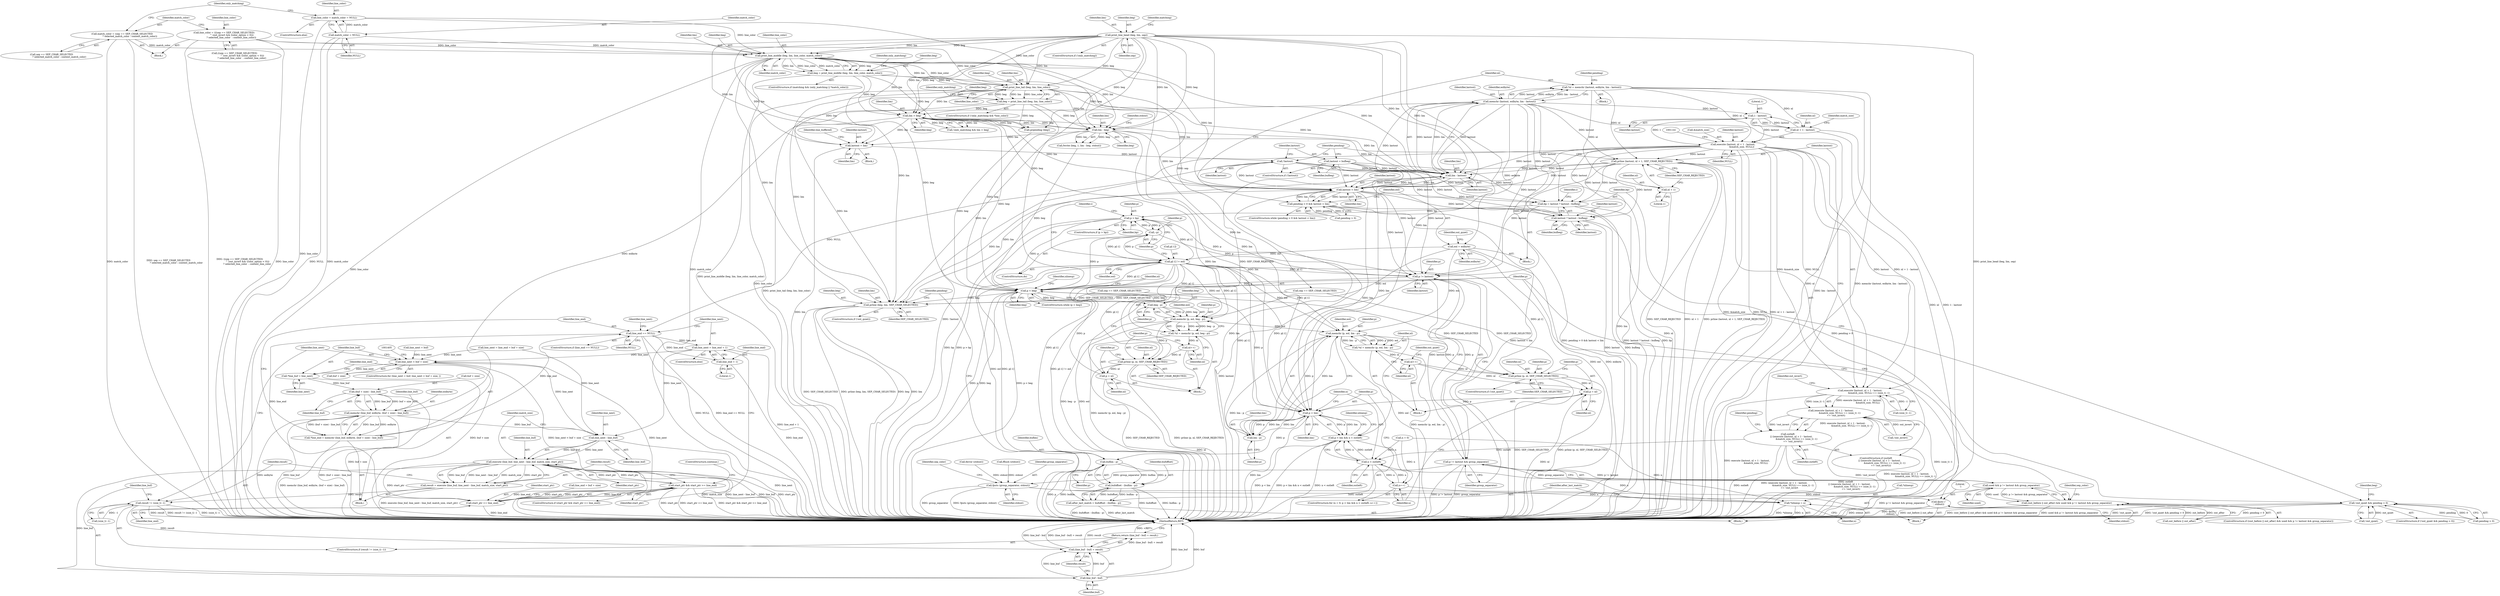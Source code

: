 digraph "0_savannah_8fcf61523644df42e1905c81bed26838e0b04f91@integer" {
"1001114" [label="(Call,*nl = memchr (lastout, eolbyte, lim - lastout))"];
"1001116" [label="(Call,memchr (lastout, eolbyte, lim - lastout))"];
"1001119" [label="(Call,lim - lastout)"];
"1001109" [label="(Call,lastout < lim)"];
"1001099" [label="(Call,!lastout)"];
"1001090" [label="(Call,lastout = lim)"];
"1001047" [label="(Call,print_line_middle (beg, lim, line_color, match_color))"];
"1000981" [label="(Call,print_line_head (beg, lim, sep))"];
"1001020" [label="(Call,line_color = match_color = NULL)"];
"1001022" [label="(Call,match_color = NULL)"];
"1000997" [label="(Call,line_color = (((sep == SEP_CHAR_SELECTED)\n                     ^ (out_invert && (color_option < 0)))\n                    ? selected_line_color  : context_line_color))"];
"1001011" [label="(Call,match_color = (sep == SEP_CHAR_SELECTED\n                     ? selected_match_color : context_match_color))"];
"1001068" [label="(Call,lim > beg)"];
"1001060" [label="(Call,print_line_tail (beg, lim, line_color))"];
"1001045" [label="(Call,beg = print_line_middle (beg, lim, line_color, match_color))"];
"1001058" [label="(Call,beg = print_line_tail (beg, lim, line_color))"];
"1001074" [label="(Call,lim - beg)"];
"1001146" [label="(Call,prline (lastout, nl + 1, SEP_CHAR_REJECTED))"];
"1001130" [label="(Call,execute (lastout, nl + 1 - lastout,\n                        &match_size, NULL))"];
"1001134" [label="(Call,1 - lastout)"];
"1001114" [label="(Call,*nl = memchr (lastout, eolbyte, lim - lastout))"];
"1001101" [label="(Call,lastout = bufbeg)"];
"1001105" [label="(Call,pending > 0 && lastout < lim)"];
"1001168" [label="(Call,!out_quiet && pending > 0)"];
"1001132" [label="(Call,nl + 1 - lastout)"];
"1001176" [label="(Call,bp = lastout ? lastout : bufbeg)"];
"1001192" [label="(Call,p > bp)"];
"1001196" [label="(Call,--p)"];
"1001198" [label="(Call,p[-1] != eol)"];
"1001212" [label="(Call,p != lastout)"];
"1001211" [label="(Call,p != lastout && group_separator)"];
"1001209" [label="(Call,used && p != lastout && group_separator)"];
"1001205" [label="(Call,(out_before || out_after) && used && p != lastout && group_separator)"];
"1001219" [label="(Call,fputs (group_separator, stdout))"];
"1001224" [label="(Call,fputc ('\n', stdout))"];
"1001228" [label="(Call,p < beg)"];
"1001238" [label="(Call,beg - p)"];
"1001235" [label="(Call,memchr (p, eol, beg - p))"];
"1001233" [label="(Call,*nl = memchr (p, eol, beg - p))"];
"1001241" [label="(Call,nl++)"];
"1001243" [label="(Call,prline (p, nl, SEP_CHAR_REJECTED))"];
"1001247" [label="(Call,p = nl)"];
"1001270" [label="(Call,memchr (p, eol, lim - p))"];
"1001268" [label="(Call,*nl = memchr (p, eol, lim - p))"];
"1001276" [label="(Call,nl++)"];
"1001281" [label="(Call,prline (p, nl, SEP_CHAR_SELECTED))"];
"1001285" [label="(Call,p = nl)"];
"1001258" [label="(Call,p < lim)"];
"1001257" [label="(Call,p < lim && n < outleft)"];
"1001273" [label="(Call,lim - p)"];
"1001296" [label="(Call,buflim - p)"];
"1001294" [label="(Call,bufoffset - (buflim - p))"];
"1001292" [label="(Call,after_last_match = bufoffset - (buflim - p))"];
"1001303" [label="(Call,prline (beg, lim, SEP_CHAR_SELECTED))"];
"1001178" [label="(Call,lastout ? lastout : bufbeg)"];
"1001148" [label="(Call,nl + 1)"];
"1001162" [label="(Call,eol = eolbyte)"];
"1001349" [label="(Call,memchr (line_buf, eolbyte, (buf + size) - line_buf))"];
"1001347" [label="(Call,*line_end = memchr (line_buf, eolbyte, (buf + size) - line_buf))"];
"1001358" [label="(Call,line_end == NULL)"];
"1001369" [label="(Call,line_next = line_end + 1)"];
"1001336" [label="(Call,line_next < buf + size)"];
"1001343" [label="(Call,*line_buf = line_next)"];
"1001352" [label="(Call,(buf + size) - line_buf)"];
"1001385" [label="(Call,line_next - line_buf)"];
"1001383" [label="(Call,execute (line_buf, line_next - line_buf, match_size, start_ptr))"];
"1001375" [label="(Call,start_ptr && start_ptr >= line_end)"];
"1001377" [label="(Call,start_ptr >= line_end)"];
"1001381" [label="(Call,result = execute (line_buf, line_next - line_buf, match_size, start_ptr))"];
"1001391" [label="(Call,result != (size_t) -1)"];
"1001398" [label="(Call,(line_buf - buf) + result)"];
"1001397" [label="(Return,return (line_buf - buf) + result;)"];
"1001399" [label="(Call,line_buf - buf)"];
"1001371" [label="(Call,line_end + 1)"];
"1001129" [label="(Call,execute (lastout, nl + 1 - lastout,\n                        &match_size, NULL) == (size_t) -1)"];
"1001128" [label="(Call,(execute (lastout, nl + 1 - lastout,\n                        &match_size, NULL) == (size_t) -1)\n              == !out_invert)"];
"1001126" [label="(Call,outleft\n          || ((execute (lastout, nl + 1 - lastout,\n                        &match_size, NULL) == (size_t) -1)\n              == !out_invert))"];
"1001261" [label="(Call,n < outleft)"];
"1001264" [label="(Call,n++)"];
"1001288" [label="(Call,*nlinesp = n)"];
"1001378" [label="(Identifier,start_ptr)"];
"1001223" [label="(Identifier,sep_color)"];
"1001257" [label="(Call,p < lim && n < outleft)"];
"1001049" [label="(Identifier,lim)"];
"1001045" [label="(Call,beg = print_line_middle (beg, lim, line_color, match_color))"];
"1001357" [label="(ControlStructure,if (line_end == NULL))"];
"1001347" [label="(Call,*line_end = memchr (line_buf, eolbyte, (buf + size) - line_buf))"];
"1001283" [label="(Identifier,nl)"];
"1001164" [label="(Identifier,eolbyte)"];
"1001242" [label="(Identifier,nl)"];
"1001286" [label="(Identifier,p)"];
"1001052" [label="(ControlStructure,if (!only_matching && *line_color))"];
"1001063" [label="(Identifier,line_color)"];
"1001028" [label="(Identifier,only_matching)"];
"1001193" [label="(Identifier,p)"];
"1001204" [label="(ControlStructure,if ((out_before || out_after) && used && p != lastout && group_separator))"];
"1001298" [label="(Identifier,p)"];
"1001176" [label="(Call,bp = lastout ? lastout : bufbeg)"];
"1001167" [label="(ControlStructure,if (!out_quiet && pending > 0))"];
"1001112" [label="(Block,)"];
"1001011" [label="(Call,match_color = (sep == SEP_CHAR_SELECTED\n                     ? selected_match_color : context_match_color))"];
"1001287" [label="(Identifier,nl)"];
"1001293" [label="(Identifier,after_last_match)"];
"1001014" [label="(Call,sep == SEP_CHAR_SELECTED)"];
"1001269" [label="(Identifier,nl)"];
"1001332" [label="(ControlStructure,for (line_next = buf; line_next < buf + size; ))"];
"1001380" [label="(ControlStructure,continue;)"];
"1001295" [label="(Identifier,bufoffset)"];
"1001235" [label="(Call,memchr (p, eol, beg - p))"];
"1001134" [label="(Call,1 - lastout)"];
"1001146" [label="(Call,prline (lastout, nl + 1, SEP_CHAR_REJECTED))"];
"1001065" [label="(Call,!only_matching && lim > beg)"];
"1001147" [label="(Identifier,lastout)"];
"1001091" [label="(Identifier,lastout)"];
"1001177" [label="(Identifier,bp)"];
"1001191" [label="(ControlStructure,if (p > bp))"];
"1001221" [label="(Identifier,stdout)"];
"1001352" [label="(Call,(buf + size) - line_buf)"];
"1001351" [label="(Identifier,eolbyte)"];
"1001374" [label="(ControlStructure,if (start_ptr && start_ptr >= line_end))"];
"1001385" [label="(Call,line_next - line_buf)"];
"1001090" [label="(Call,lastout = lim)"];
"1001359" [label="(Identifier,line_end)"];
"1001361" [label="(Call,line_next = line_end = buf + size)"];
"1001305" [label="(Identifier,lim)"];
"1001151" [label="(Identifier,SEP_CHAR_REJECTED)"];
"1001192" [label="(Call,p > bp)"];
"1001214" [label="(Identifier,lastout)"];
"1001373" [label="(Literal,1)"];
"1000978" [label="(ControlStructure,if (!only_matching))"];
"1001271" [label="(Identifier,p)"];
"1001398" [label="(Call,(line_buf - buf) + result)"];
"1000983" [label="(Identifier,lim)"];
"1001224" [label="(Call,fputc ('\n', stdout))"];
"1001111" [label="(Identifier,lim)"];
"1001392" [label="(Identifier,result)"];
"1001227" [label="(ControlStructure,while (p < beg))"];
"1001391" [label="(Call,result != (size_t) -1)"];
"1001337" [label="(Identifier,line_next)"];
"1001137" [label="(Call,&match_size)"];
"1001304" [label="(Identifier,beg)"];
"1001138" [label="(Identifier,match_size)"];
"1001200" [label="(Identifier,p)"];
"1001047" [label="(Call,print_line_middle (beg, lim, line_color, match_color))"];
"1001306" [label="(Identifier,SEP_CHAR_SELECTED)"];
"1001348" [label="(Identifier,line_end)"];
"1001397" [label="(Return,return (line_buf - buf) + result;)"];
"1001117" [label="(Identifier,lastout)"];
"1001051" [label="(Identifier,match_color)"];
"1001231" [label="(Block,)"];
"1001118" [label="(Identifier,eolbyte)"];
"1001194" [label="(Identifier,bp)"];
"1001148" [label="(Call,nl + 1)"];
"1001114" [label="(Call,*nl = memchr (lastout, eolbyte, lim - lastout))"];
"1001253" [label="(ControlStructure,for (n = 0; p < lim && n < outleft; n++))"];
"1001195" [label="(ControlStructure,do)"];
"1001216" [label="(Block,)"];
"1001270" [label="(Call,memchr (p, eol, lim - p))"];
"1001272" [label="(Identifier,eol)"];
"1001246" [label="(Identifier,SEP_CHAR_REJECTED)"];
"1001205" [label="(Call,(out_before || out_after) && used && p != lastout && group_separator)"];
"1001389" [label="(Identifier,start_ptr)"];
"1001383" [label="(Call,execute (line_buf, line_next - line_buf, match_size, start_ptr))"];
"1001350" [label="(Identifier,line_buf)"];
"1001296" [label="(Call,buflim - p)"];
"1001163" [label="(Identifier,eol)"];
"1001074" [label="(Call,lim - beg)"];
"1001203" [label="(Identifier,eol)"];
"1001356" [label="(Identifier,line_buf)"];
"1001099" [label="(Call,!lastout)"];
"1001249" [label="(Identifier,nl)"];
"1001282" [label="(Identifier,p)"];
"1001259" [label="(Identifier,p)"];
"1001071" [label="(Call,fwrite (beg, 1, lim - beg, stdout))"];
"1001234" [label="(Identifier,nl)"];
"1001062" [label="(Identifier,lim)"];
"1001251" [label="(Identifier,nlinesp)"];
"1001261" [label="(Call,n < outleft)"];
"1001226" [label="(Identifier,stdout)"];
"1001206" [label="(Call,out_before || out_after)"];
"1001225" [label="(Literal,'\n')"];
"1001103" [label="(Identifier,bufbeg)"];
"1001408" [label="(MethodReturn,RET)"];
"1001264" [label="(Call,n++)"];
"1001190" [label="(Identifier,i)"];
"1001360" [label="(Identifier,NULL)"];
"1000999" [label="(Call,((sep == SEP_CHAR_SELECTED)\n                     ^ (out_invert && (color_option < 0)))\n                    ? selected_line_color  : context_line_color)"];
"1001012" [label="(Identifier,match_color)"];
"1001092" [label="(Identifier,lim)"];
"1001245" [label="(Identifier,nl)"];
"1001362" [label="(Identifier,line_next)"];
"1001333" [label="(Call,line_next = buf)"];
"1001109" [label="(Call,lastout < lim)"];
"1000984" [label="(Identifier,sep)"];
"1001102" [label="(Identifier,lastout)"];
"1000982" [label="(Identifier,beg)"];
"1001024" [label="(Identifier,NULL)"];
"1001079" [label="(Call,ferror (stdout))"];
"1001210" [label="(Identifier,used)"];
"1001068" [label="(Call,lim > beg)"];
"1001162" [label="(Call,eol = eolbyte)"];
"1001308" [label="(Identifier,pending)"];
"1001387" [label="(Identifier,line_buf)"];
"1001129" [label="(Call,execute (lastout, nl + 1 - lastout,\n                        &match_size, NULL) == (size_t) -1)"];
"1001228" [label="(Call,p < beg)"];
"1001060" [label="(Call,print_line_tail (beg, lim, line_color))"];
"1001076" [label="(Identifier,beg)"];
"1001400" [label="(Identifier,line_buf)"];
"1001125" [label="(ControlStructure,if (outleft\n          || ((execute (lastout, nl + 1 - lastout,\n                        &match_size, NULL) == (size_t) -1)\n              == !out_invert)))"];
"1001127" [label="(Identifier,outleft)"];
"1001238" [label="(Call,beg - p)"];
"1001258" [label="(Call,p < lim)"];
"1001061" [label="(Identifier,beg)"];
"1001171" [label="(Call,pending > 0)"];
"1001179" [label="(Identifier,lastout)"];
"1001130" [label="(Call,execute (lastout, nl + 1 - lastout,\n                        &match_size, NULL))"];
"1000988" [label="(Call,sep == SEP_CHAR_SELECTED)"];
"1001402" [label="(Identifier,result)"];
"1001244" [label="(Identifier,p)"];
"1001260" [label="(Identifier,lim)"];
"1001401" [label="(Identifier,buf)"];
"1001371" [label="(Call,line_end + 1)"];
"1001399" [label="(Call,line_buf - buf)"];
"1001199" [label="(Call,p[-1])"];
"1001266" [label="(Block,)"];
"1000998" [label="(Identifier,line_color)"];
"1001022" [label="(Call,match_color = NULL)"];
"1001278" [label="(ControlStructure,if (!out_quiet))"];
"1001169" [label="(Call,!out_quiet)"];
"1001370" [label="(Identifier,line_next)"];
"1001285" [label="(Call,p = nl)"];
"1001262" [label="(Identifier,n)"];
"1001106" [label="(Call,pending > 0)"];
"1001233" [label="(Call,*nl = memchr (p, eol, beg - p))"];
"1001174" [label="(Call,prpending (beg))"];
"1001038" [label="(ControlStructure,if (matching && (only_matching || *match_color)))"];
"1001110" [label="(Identifier,lastout)"];
"1001069" [label="(Identifier,lim)"];
"1001281" [label="(Call,prline (p, nl, SEP_CHAR_SELECTED))"];
"1001132" [label="(Call,nl + 1 - lastout)"];
"1001094" [label="(Identifier,line_buffered)"];
"1001135" [label="(Literal,1)"];
"1001375" [label="(Call,start_ptr && start_ptr >= line_end)"];
"1001116" [label="(Call,memchr (lastout, eolbyte, lim - lastout))"];
"1001369" [label="(Call,line_next = line_end + 1)"];
"1001363" [label="(Call,line_end = buf + size)"];
"1001105" [label="(Call,pending > 0 && lastout < lim)"];
"1001343" [label="(Call,*line_buf = line_next)"];
"1001345" [label="(Identifier,line_next)"];
"1001120" [label="(Identifier,lim)"];
"1001121" [label="(Identifier,lastout)"];
"1001273" [label="(Call,lim - p)"];
"1001150" [label="(Literal,1)"];
"1001229" [label="(Identifier,p)"];
"1001237" [label="(Identifier,eol)"];
"1001349" [label="(Call,memchr (line_buf, eolbyte, (buf + size) - line_buf))"];
"1001274" [label="(Identifier,lim)"];
"1001382" [label="(Identifier,result)"];
"1001379" [label="(Identifier,line_end)"];
"1001291" [label="(Identifier,n)"];
"1001358" [label="(Call,line_end == NULL)"];
"1001211" [label="(Call,p != lastout && group_separator)"];
"1001209" [label="(Call,used && p != lastout && group_separator)"];
"1001115" [label="(Identifier,nl)"];
"1001240" [label="(Identifier,p)"];
"1001294" [label="(Call,bufoffset - (buflim - p))"];
"1001101" [label="(Call,lastout = bufbeg)"];
"1000974" [label="(Block,)"];
"1001046" [label="(Identifier,beg)"];
"1001239" [label="(Identifier,beg)"];
"1001390" [label="(ControlStructure,if (result != (size_t) -1))"];
"1001303" [label="(Call,prline (beg, lim, SEP_CHAR_SELECTED))"];
"1001145" [label="(Identifier,out_invert)"];
"1001067" [label="(Identifier,only_matching)"];
"1001136" [label="(Identifier,lastout)"];
"1001275" [label="(Identifier,p)"];
"1001100" [label="(Identifier,lastout)"];
"1001230" [label="(Identifier,beg)"];
"1001212" [label="(Call,p != lastout)"];
"1001196" [label="(Call,--p)"];
"1001128" [label="(Call,(execute (lastout, nl + 1 - lastout,\n                        &match_size, NULL) == (size_t) -1)\n              == !out_invert)"];
"1001126" [label="(Call,outleft\n          || ((execute (lastout, nl + 1 - lastout,\n                        &match_size, NULL) == (size_t) -1)\n              == !out_invert))"];
"1000997" [label="(Call,line_color = (((sep == SEP_CHAR_SELECTED)\n                     ^ (out_invert && (color_option < 0)))\n                    ? selected_line_color  : context_line_color))"];
"1001059" [label="(Identifier,beg)"];
"1001241" [label="(Call,nl++)"];
"1001336" [label="(Call,line_next < buf + size)"];
"1001131" [label="(Identifier,lastout)"];
"1001254" [label="(Call,n = 0)"];
"1001119" [label="(Call,lim - lastout)"];
"1001198" [label="(Call,p[-1] != eol)"];
"1001178" [label="(Call,lastout ? lastout : bufbeg)"];
"1001098" [label="(ControlStructure,if (!lastout))"];
"1001290" [label="(Identifier,nlinesp)"];
"1001297" [label="(Identifier,buflim)"];
"1000981" [label="(Call,print_line_head (beg, lim, sep))"];
"1001180" [label="(Identifier,lastout)"];
"1001095" [label="(Call,fflush (stdout))"];
"1001353" [label="(Call,buf + size)"];
"1001220" [label="(Identifier,group_separator)"];
"1001284" [label="(Identifier,SEP_CHAR_SELECTED)"];
"1001133" [label="(Identifier,nl)"];
"1001048" [label="(Identifier,beg)"];
"1001338" [label="(Call,buf + size)"];
"1001140" [label="(Call,(size_t) -1)"];
"1001070" [label="(Identifier,beg)"];
"1001023" [label="(Identifier,match_color)"];
"1001393" [label="(Call,(size_t) -1)"];
"1001170" [label="(Identifier,out_quiet)"];
"1001288" [label="(Call,*nlinesp = n)"];
"1001289" [label="(Call,*nlinesp)"];
"1001268" [label="(Call,*nl = memchr (p, eol, lim - p))"];
"1001341" [label="(Block,)"];
"1001104" [label="(ControlStructure,while (pending > 0 && lastout < lim))"];
"1001381" [label="(Call,result = execute (line_buf, line_next - line_buf, match_size, start_ptr))"];
"1001372" [label="(Identifier,line_end)"];
"1001277" [label="(Identifier,nl)"];
"1001058" [label="(Call,beg = print_line_tail (beg, lim, line_color))"];
"1001175" [label="(Identifier,beg)"];
"1001276" [label="(Call,nl++)"];
"1001280" [label="(Identifier,out_quiet)"];
"1001218" [label="(Identifier,sep_color)"];
"1001149" [label="(Identifier,nl)"];
"1001388" [label="(Identifier,match_size)"];
"1001157" [label="(Block,)"];
"1001368" [label="(ControlStructure,else)"];
"1001376" [label="(Identifier,start_ptr)"];
"1001021" [label="(Identifier,line_color)"];
"1001075" [label="(Identifier,lim)"];
"1001055" [label="(Identifier,only_matching)"];
"1000986" [label="(Identifier,matching)"];
"1001168" [label="(Call,!out_quiet && pending > 0)"];
"1001265" [label="(Identifier,n)"];
"1001344" [label="(Identifier,line_buf)"];
"1001144" [label="(Call,!out_invert)"];
"1001219" [label="(Call,fputs (group_separator, stdout))"];
"1001019" [label="(ControlStructure,else)"];
"1001252" [label="(Block,)"];
"1001247" [label="(Call,p = nl)"];
"1000996" [label="(Block,)"];
"1001236" [label="(Identifier,p)"];
"1001377" [label="(Call,start_ptr >= line_end)"];
"1001384" [label="(Identifier,line_buf)"];
"1001197" [label="(Identifier,p)"];
"1001213" [label="(Identifier,p)"];
"1001020" [label="(Call,line_color = match_color = NULL)"];
"1001013" [label="(Call,sep == SEP_CHAR_SELECTED\n                     ? selected_match_color : context_match_color)"];
"1001139" [label="(Identifier,NULL)"];
"1001300" [label="(ControlStructure,if (!out_quiet))"];
"1001184" [label="(Identifier,i)"];
"1001077" [label="(Identifier,stdout)"];
"1001215" [label="(Identifier,group_separator)"];
"1001292" [label="(Call,after_last_match = bufoffset - (buflim - p))"];
"1001263" [label="(Identifier,outleft)"];
"1001124" [label="(Identifier,pending)"];
"1001107" [label="(Identifier,pending)"];
"1001248" [label="(Identifier,p)"];
"1001386" [label="(Identifier,line_next)"];
"1001154" [label="(Identifier,pending)"];
"1001050" [label="(Identifier,line_color)"];
"1001243" [label="(Call,prline (p, nl, SEP_CHAR_REJECTED))"];
"1001181" [label="(Identifier,bufbeg)"];
"1001114" -> "1001112"  [label="AST: "];
"1001114" -> "1001116"  [label="CFG: "];
"1001115" -> "1001114"  [label="AST: "];
"1001116" -> "1001114"  [label="AST: "];
"1001124" -> "1001114"  [label="CFG: "];
"1001114" -> "1001408"  [label="DDG: memchr (lastout, eolbyte, lim - lastout)"];
"1001114" -> "1001408"  [label="DDG: nl"];
"1001116" -> "1001114"  [label="DDG: lastout"];
"1001116" -> "1001114"  [label="DDG: eolbyte"];
"1001116" -> "1001114"  [label="DDG: lim - lastout"];
"1001114" -> "1001130"  [label="DDG: nl"];
"1001114" -> "1001132"  [label="DDG: nl"];
"1001114" -> "1001146"  [label="DDG: nl"];
"1001114" -> "1001148"  [label="DDG: nl"];
"1001116" -> "1001119"  [label="CFG: "];
"1001117" -> "1001116"  [label="AST: "];
"1001118" -> "1001116"  [label="AST: "];
"1001119" -> "1001116"  [label="AST: "];
"1001116" -> "1001408"  [label="DDG: lim - lastout"];
"1001116" -> "1001109"  [label="DDG: lastout"];
"1001119" -> "1001116"  [label="DDG: lastout"];
"1001119" -> "1001116"  [label="DDG: lim"];
"1001116" -> "1001119"  [label="DDG: lastout"];
"1001116" -> "1001134"  [label="DDG: lastout"];
"1001116" -> "1001146"  [label="DDG: lastout"];
"1001116" -> "1001162"  [label="DDG: eolbyte"];
"1001116" -> "1001176"  [label="DDG: lastout"];
"1001116" -> "1001178"  [label="DDG: lastout"];
"1001116" -> "1001212"  [label="DDG: lastout"];
"1001116" -> "1001349"  [label="DDG: eolbyte"];
"1001119" -> "1001121"  [label="CFG: "];
"1001120" -> "1001119"  [label="AST: "];
"1001121" -> "1001119"  [label="AST: "];
"1001119" -> "1001408"  [label="DDG: lim"];
"1001119" -> "1001109"  [label="DDG: lim"];
"1001109" -> "1001119"  [label="DDG: lim"];
"1001109" -> "1001119"  [label="DDG: lastout"];
"1001047" -> "1001119"  [label="DDG: lim"];
"1001068" -> "1001119"  [label="DDG: lim"];
"1000981" -> "1001119"  [label="DDG: lim"];
"1001060" -> "1001119"  [label="DDG: lim"];
"1001074" -> "1001119"  [label="DDG: lim"];
"1001099" -> "1001119"  [label="DDG: lastout"];
"1001146" -> "1001119"  [label="DDG: lastout"];
"1001101" -> "1001119"  [label="DDG: lastout"];
"1001130" -> "1001119"  [label="DDG: lastout"];
"1001119" -> "1001258"  [label="DDG: lim"];
"1001119" -> "1001303"  [label="DDG: lim"];
"1001109" -> "1001105"  [label="AST: "];
"1001109" -> "1001111"  [label="CFG: "];
"1001110" -> "1001109"  [label="AST: "];
"1001111" -> "1001109"  [label="AST: "];
"1001105" -> "1001109"  [label="CFG: "];
"1001109" -> "1001408"  [label="DDG: lim"];
"1001109" -> "1001105"  [label="DDG: lastout"];
"1001109" -> "1001105"  [label="DDG: lim"];
"1001099" -> "1001109"  [label="DDG: lastout"];
"1001146" -> "1001109"  [label="DDG: lastout"];
"1001101" -> "1001109"  [label="DDG: lastout"];
"1001130" -> "1001109"  [label="DDG: lastout"];
"1001047" -> "1001109"  [label="DDG: lim"];
"1001068" -> "1001109"  [label="DDG: lim"];
"1000981" -> "1001109"  [label="DDG: lim"];
"1001060" -> "1001109"  [label="DDG: lim"];
"1001074" -> "1001109"  [label="DDG: lim"];
"1001109" -> "1001176"  [label="DDG: lastout"];
"1001109" -> "1001178"  [label="DDG: lastout"];
"1001109" -> "1001212"  [label="DDG: lastout"];
"1001109" -> "1001258"  [label="DDG: lim"];
"1001109" -> "1001303"  [label="DDG: lim"];
"1001099" -> "1001098"  [label="AST: "];
"1001099" -> "1001100"  [label="CFG: "];
"1001100" -> "1001099"  [label="AST: "];
"1001102" -> "1001099"  [label="CFG: "];
"1001107" -> "1001099"  [label="CFG: "];
"1001099" -> "1001408"  [label="DDG: !lastout"];
"1001090" -> "1001099"  [label="DDG: lastout"];
"1001099" -> "1001176"  [label="DDG: lastout"];
"1001099" -> "1001178"  [label="DDG: lastout"];
"1001099" -> "1001212"  [label="DDG: lastout"];
"1001090" -> "1000974"  [label="AST: "];
"1001090" -> "1001092"  [label="CFG: "];
"1001091" -> "1001090"  [label="AST: "];
"1001092" -> "1001090"  [label="AST: "];
"1001094" -> "1001090"  [label="CFG: "];
"1001090" -> "1001408"  [label="DDG: lim"];
"1001047" -> "1001090"  [label="DDG: lim"];
"1001068" -> "1001090"  [label="DDG: lim"];
"1000981" -> "1001090"  [label="DDG: lim"];
"1001060" -> "1001090"  [label="DDG: lim"];
"1001074" -> "1001090"  [label="DDG: lim"];
"1001047" -> "1001045"  [label="AST: "];
"1001047" -> "1001051"  [label="CFG: "];
"1001048" -> "1001047"  [label="AST: "];
"1001049" -> "1001047"  [label="AST: "];
"1001050" -> "1001047"  [label="AST: "];
"1001051" -> "1001047"  [label="AST: "];
"1001045" -> "1001047"  [label="CFG: "];
"1001047" -> "1001408"  [label="DDG: match_color"];
"1001047" -> "1001408"  [label="DDG: line_color"];
"1001047" -> "1001045"  [label="DDG: beg"];
"1001047" -> "1001045"  [label="DDG: lim"];
"1001047" -> "1001045"  [label="DDG: line_color"];
"1001047" -> "1001045"  [label="DDG: match_color"];
"1000981" -> "1001047"  [label="DDG: beg"];
"1000981" -> "1001047"  [label="DDG: lim"];
"1001020" -> "1001047"  [label="DDG: line_color"];
"1000997" -> "1001047"  [label="DDG: line_color"];
"1001011" -> "1001047"  [label="DDG: match_color"];
"1001022" -> "1001047"  [label="DDG: match_color"];
"1001047" -> "1001060"  [label="DDG: lim"];
"1001047" -> "1001060"  [label="DDG: line_color"];
"1001047" -> "1001068"  [label="DDG: lim"];
"1001047" -> "1001074"  [label="DDG: lim"];
"1001047" -> "1001258"  [label="DDG: lim"];
"1001047" -> "1001303"  [label="DDG: lim"];
"1000981" -> "1000978"  [label="AST: "];
"1000981" -> "1000984"  [label="CFG: "];
"1000982" -> "1000981"  [label="AST: "];
"1000983" -> "1000981"  [label="AST: "];
"1000984" -> "1000981"  [label="AST: "];
"1000986" -> "1000981"  [label="CFG: "];
"1000981" -> "1001408"  [label="DDG: print_line_head (beg, lim, sep)"];
"1000981" -> "1000988"  [label="DDG: sep"];
"1000981" -> "1001060"  [label="DDG: beg"];
"1000981" -> "1001060"  [label="DDG: lim"];
"1000981" -> "1001068"  [label="DDG: lim"];
"1000981" -> "1001068"  [label="DDG: beg"];
"1000981" -> "1001074"  [label="DDG: lim"];
"1000981" -> "1001074"  [label="DDG: beg"];
"1000981" -> "1001174"  [label="DDG: beg"];
"1000981" -> "1001228"  [label="DDG: beg"];
"1000981" -> "1001258"  [label="DDG: lim"];
"1000981" -> "1001303"  [label="DDG: lim"];
"1001020" -> "1001019"  [label="AST: "];
"1001020" -> "1001022"  [label="CFG: "];
"1001021" -> "1001020"  [label="AST: "];
"1001022" -> "1001020"  [label="AST: "];
"1001028" -> "1001020"  [label="CFG: "];
"1001020" -> "1001408"  [label="DDG: line_color"];
"1001022" -> "1001020"  [label="DDG: match_color"];
"1001020" -> "1001060"  [label="DDG: line_color"];
"1001022" -> "1001024"  [label="CFG: "];
"1001023" -> "1001022"  [label="AST: "];
"1001024" -> "1001022"  [label="AST: "];
"1001022" -> "1001408"  [label="DDG: NULL"];
"1001022" -> "1001408"  [label="DDG: match_color"];
"1000997" -> "1000996"  [label="AST: "];
"1000997" -> "1000999"  [label="CFG: "];
"1000998" -> "1000997"  [label="AST: "];
"1000999" -> "1000997"  [label="AST: "];
"1001012" -> "1000997"  [label="CFG: "];
"1000997" -> "1001408"  [label="DDG: line_color"];
"1000997" -> "1001408"  [label="DDG: ((sep == SEP_CHAR_SELECTED)\n                     ^ (out_invert && (color_option < 0)))\n                    ? selected_line_color  : context_line_color"];
"1000997" -> "1001060"  [label="DDG: line_color"];
"1001011" -> "1000996"  [label="AST: "];
"1001011" -> "1001013"  [label="CFG: "];
"1001012" -> "1001011"  [label="AST: "];
"1001013" -> "1001011"  [label="AST: "];
"1001028" -> "1001011"  [label="CFG: "];
"1001011" -> "1001408"  [label="DDG: match_color"];
"1001011" -> "1001408"  [label="DDG: sep == SEP_CHAR_SELECTED\n                     ? selected_match_color : context_match_color"];
"1001068" -> "1001065"  [label="AST: "];
"1001068" -> "1001070"  [label="CFG: "];
"1001069" -> "1001068"  [label="AST: "];
"1001070" -> "1001068"  [label="AST: "];
"1001065" -> "1001068"  [label="CFG: "];
"1001068" -> "1001065"  [label="DDG: lim"];
"1001068" -> "1001065"  [label="DDG: beg"];
"1001060" -> "1001068"  [label="DDG: lim"];
"1001058" -> "1001068"  [label="DDG: beg"];
"1001045" -> "1001068"  [label="DDG: beg"];
"1001068" -> "1001074"  [label="DDG: lim"];
"1001068" -> "1001074"  [label="DDG: beg"];
"1001068" -> "1001174"  [label="DDG: beg"];
"1001068" -> "1001228"  [label="DDG: beg"];
"1001068" -> "1001258"  [label="DDG: lim"];
"1001068" -> "1001303"  [label="DDG: lim"];
"1001060" -> "1001058"  [label="AST: "];
"1001060" -> "1001063"  [label="CFG: "];
"1001061" -> "1001060"  [label="AST: "];
"1001062" -> "1001060"  [label="AST: "];
"1001063" -> "1001060"  [label="AST: "];
"1001058" -> "1001060"  [label="CFG: "];
"1001060" -> "1001408"  [label="DDG: line_color"];
"1001060" -> "1001058"  [label="DDG: beg"];
"1001060" -> "1001058"  [label="DDG: lim"];
"1001060" -> "1001058"  [label="DDG: line_color"];
"1001045" -> "1001060"  [label="DDG: beg"];
"1001060" -> "1001074"  [label="DDG: lim"];
"1001060" -> "1001258"  [label="DDG: lim"];
"1001060" -> "1001303"  [label="DDG: lim"];
"1001045" -> "1001038"  [label="AST: "];
"1001046" -> "1001045"  [label="AST: "];
"1001055" -> "1001045"  [label="CFG: "];
"1001045" -> "1001408"  [label="DDG: print_line_middle (beg, lim, line_color, match_color)"];
"1001045" -> "1001074"  [label="DDG: beg"];
"1001045" -> "1001174"  [label="DDG: beg"];
"1001045" -> "1001228"  [label="DDG: beg"];
"1001058" -> "1001052"  [label="AST: "];
"1001059" -> "1001058"  [label="AST: "];
"1001067" -> "1001058"  [label="CFG: "];
"1001058" -> "1001408"  [label="DDG: print_line_tail (beg, lim, line_color)"];
"1001058" -> "1001074"  [label="DDG: beg"];
"1001058" -> "1001174"  [label="DDG: beg"];
"1001058" -> "1001228"  [label="DDG: beg"];
"1001074" -> "1001071"  [label="AST: "];
"1001074" -> "1001076"  [label="CFG: "];
"1001075" -> "1001074"  [label="AST: "];
"1001076" -> "1001074"  [label="AST: "];
"1001077" -> "1001074"  [label="CFG: "];
"1001074" -> "1001071"  [label="DDG: beg"];
"1001074" -> "1001071"  [label="DDG: lim"];
"1001074" -> "1001258"  [label="DDG: lim"];
"1001074" -> "1001303"  [label="DDG: lim"];
"1001146" -> "1001125"  [label="AST: "];
"1001146" -> "1001151"  [label="CFG: "];
"1001147" -> "1001146"  [label="AST: "];
"1001148" -> "1001146"  [label="AST: "];
"1001151" -> "1001146"  [label="AST: "];
"1001107" -> "1001146"  [label="CFG: "];
"1001146" -> "1001408"  [label="DDG: SEP_CHAR_REJECTED"];
"1001146" -> "1001408"  [label="DDG: nl + 1"];
"1001146" -> "1001408"  [label="DDG: prline (lastout, nl + 1, SEP_CHAR_REJECTED)"];
"1001130" -> "1001146"  [label="DDG: lastout"];
"1001146" -> "1001176"  [label="DDG: lastout"];
"1001146" -> "1001178"  [label="DDG: lastout"];
"1001146" -> "1001212"  [label="DDG: lastout"];
"1001146" -> "1001243"  [label="DDG: SEP_CHAR_REJECTED"];
"1001130" -> "1001129"  [label="AST: "];
"1001130" -> "1001139"  [label="CFG: "];
"1001131" -> "1001130"  [label="AST: "];
"1001132" -> "1001130"  [label="AST: "];
"1001137" -> "1001130"  [label="AST: "];
"1001139" -> "1001130"  [label="AST: "];
"1001141" -> "1001130"  [label="CFG: "];
"1001130" -> "1001408"  [label="DDG: &match_size"];
"1001130" -> "1001408"  [label="DDG: NULL"];
"1001130" -> "1001408"  [label="DDG: nl + 1 - lastout"];
"1001130" -> "1001129"  [label="DDG: lastout"];
"1001130" -> "1001129"  [label="DDG: nl + 1 - lastout"];
"1001130" -> "1001129"  [label="DDG: &match_size"];
"1001130" -> "1001129"  [label="DDG: NULL"];
"1001134" -> "1001130"  [label="DDG: lastout"];
"1001134" -> "1001130"  [label="DDG: 1"];
"1001130" -> "1001176"  [label="DDG: lastout"];
"1001130" -> "1001178"  [label="DDG: lastout"];
"1001130" -> "1001212"  [label="DDG: lastout"];
"1001130" -> "1001358"  [label="DDG: NULL"];
"1001134" -> "1001132"  [label="AST: "];
"1001134" -> "1001136"  [label="CFG: "];
"1001135" -> "1001134"  [label="AST: "];
"1001136" -> "1001134"  [label="AST: "];
"1001132" -> "1001134"  [label="CFG: "];
"1001134" -> "1001132"  [label="DDG: 1"];
"1001134" -> "1001132"  [label="DDG: lastout"];
"1001101" -> "1001098"  [label="AST: "];
"1001101" -> "1001103"  [label="CFG: "];
"1001102" -> "1001101"  [label="AST: "];
"1001103" -> "1001101"  [label="AST: "];
"1001107" -> "1001101"  [label="CFG: "];
"1001101" -> "1001176"  [label="DDG: lastout"];
"1001101" -> "1001178"  [label="DDG: lastout"];
"1001101" -> "1001212"  [label="DDG: lastout"];
"1001105" -> "1001104"  [label="AST: "];
"1001105" -> "1001106"  [label="CFG: "];
"1001106" -> "1001105"  [label="AST: "];
"1001115" -> "1001105"  [label="CFG: "];
"1001163" -> "1001105"  [label="CFG: "];
"1001105" -> "1001408"  [label="DDG: pending > 0 && lastout < lim"];
"1001105" -> "1001408"  [label="DDG: lastout < lim"];
"1001106" -> "1001105"  [label="DDG: pending"];
"1001106" -> "1001105"  [label="DDG: 0"];
"1001105" -> "1001168"  [label="DDG: pending > 0"];
"1001168" -> "1001167"  [label="AST: "];
"1001168" -> "1001169"  [label="CFG: "];
"1001168" -> "1001171"  [label="CFG: "];
"1001169" -> "1001168"  [label="AST: "];
"1001171" -> "1001168"  [label="AST: "];
"1001175" -> "1001168"  [label="CFG: "];
"1001177" -> "1001168"  [label="CFG: "];
"1001168" -> "1001408"  [label="DDG: !out_quiet"];
"1001168" -> "1001408"  [label="DDG: !out_quiet && pending > 0"];
"1001168" -> "1001408"  [label="DDG: pending > 0"];
"1001169" -> "1001168"  [label="DDG: out_quiet"];
"1001171" -> "1001168"  [label="DDG: pending"];
"1001171" -> "1001168"  [label="DDG: 0"];
"1001133" -> "1001132"  [label="AST: "];
"1001138" -> "1001132"  [label="CFG: "];
"1001132" -> "1001408"  [label="DDG: 1 - lastout"];
"1001132" -> "1001408"  [label="DDG: nl"];
"1001176" -> "1001157"  [label="AST: "];
"1001176" -> "1001178"  [label="CFG: "];
"1001177" -> "1001176"  [label="AST: "];
"1001178" -> "1001176"  [label="AST: "];
"1001184" -> "1001176"  [label="CFG: "];
"1001176" -> "1001408"  [label="DDG: bp"];
"1001176" -> "1001408"  [label="DDG: lastout ? lastout : bufbeg"];
"1001176" -> "1001192"  [label="DDG: bp"];
"1001192" -> "1001191"  [label="AST: "];
"1001192" -> "1001194"  [label="CFG: "];
"1001193" -> "1001192"  [label="AST: "];
"1001194" -> "1001192"  [label="AST: "];
"1001197" -> "1001192"  [label="CFG: "];
"1001190" -> "1001192"  [label="CFG: "];
"1001192" -> "1001408"  [label="DDG: p > bp"];
"1001192" -> "1001408"  [label="DDG: bp"];
"1001198" -> "1001192"  [label="DDG: p[-1]"];
"1001196" -> "1001192"  [label="DDG: p"];
"1001192" -> "1001196"  [label="DDG: p"];
"1001192" -> "1001212"  [label="DDG: p"];
"1001192" -> "1001228"  [label="DDG: p"];
"1001196" -> "1001195"  [label="AST: "];
"1001196" -> "1001197"  [label="CFG: "];
"1001197" -> "1001196"  [label="AST: "];
"1001200" -> "1001196"  [label="CFG: "];
"1001198" -> "1001196"  [label="DDG: p[-1]"];
"1001196" -> "1001198"  [label="DDG: p"];
"1001196" -> "1001212"  [label="DDG: p"];
"1001196" -> "1001228"  [label="DDG: p"];
"1001198" -> "1001195"  [label="AST: "];
"1001198" -> "1001203"  [label="CFG: "];
"1001199" -> "1001198"  [label="AST: "];
"1001203" -> "1001198"  [label="AST: "];
"1001197" -> "1001198"  [label="CFG: "];
"1001190" -> "1001198"  [label="CFG: "];
"1001198" -> "1001408"  [label="DDG: p[-1]"];
"1001198" -> "1001408"  [label="DDG: p[-1] != eol"];
"1001198" -> "1001408"  [label="DDG: eol"];
"1001162" -> "1001198"  [label="DDG: eol"];
"1001198" -> "1001212"  [label="DDG: p[-1]"];
"1001198" -> "1001228"  [label="DDG: p[-1]"];
"1001198" -> "1001235"  [label="DDG: p[-1]"];
"1001198" -> "1001235"  [label="DDG: eol"];
"1001198" -> "1001238"  [label="DDG: p[-1]"];
"1001198" -> "1001243"  [label="DDG: p[-1]"];
"1001198" -> "1001258"  [label="DDG: p[-1]"];
"1001198" -> "1001270"  [label="DDG: p[-1]"];
"1001198" -> "1001270"  [label="DDG: eol"];
"1001198" -> "1001273"  [label="DDG: p[-1]"];
"1001198" -> "1001281"  [label="DDG: p[-1]"];
"1001198" -> "1001296"  [label="DDG: p[-1]"];
"1001212" -> "1001211"  [label="AST: "];
"1001212" -> "1001214"  [label="CFG: "];
"1001213" -> "1001212"  [label="AST: "];
"1001214" -> "1001212"  [label="AST: "];
"1001215" -> "1001212"  [label="CFG: "];
"1001211" -> "1001212"  [label="CFG: "];
"1001212" -> "1001408"  [label="DDG: lastout"];
"1001212" -> "1001211"  [label="DDG: p"];
"1001212" -> "1001211"  [label="DDG: lastout"];
"1001212" -> "1001228"  [label="DDG: p"];
"1001211" -> "1001209"  [label="AST: "];
"1001211" -> "1001215"  [label="CFG: "];
"1001215" -> "1001211"  [label="AST: "];
"1001209" -> "1001211"  [label="CFG: "];
"1001211" -> "1001408"  [label="DDG: group_separator"];
"1001211" -> "1001408"  [label="DDG: p != lastout"];
"1001211" -> "1001209"  [label="DDG: p != lastout"];
"1001211" -> "1001209"  [label="DDG: group_separator"];
"1001211" -> "1001219"  [label="DDG: group_separator"];
"1001209" -> "1001205"  [label="AST: "];
"1001209" -> "1001210"  [label="CFG: "];
"1001210" -> "1001209"  [label="AST: "];
"1001205" -> "1001209"  [label="CFG: "];
"1001209" -> "1001408"  [label="DDG: p != lastout && group_separator"];
"1001209" -> "1001205"  [label="DDG: used"];
"1001209" -> "1001205"  [label="DDG: p != lastout && group_separator"];
"1001205" -> "1001204"  [label="AST: "];
"1001205" -> "1001206"  [label="CFG: "];
"1001206" -> "1001205"  [label="AST: "];
"1001218" -> "1001205"  [label="CFG: "];
"1001229" -> "1001205"  [label="CFG: "];
"1001205" -> "1001408"  [label="DDG: used && p != lastout && group_separator"];
"1001205" -> "1001408"  [label="DDG: (out_before || out_after) && used && p != lastout && group_separator"];
"1001205" -> "1001408"  [label="DDG: out_before || out_after"];
"1001206" -> "1001205"  [label="DDG: out_before"];
"1001206" -> "1001205"  [label="DDG: out_after"];
"1001219" -> "1001216"  [label="AST: "];
"1001219" -> "1001221"  [label="CFG: "];
"1001220" -> "1001219"  [label="AST: "];
"1001221" -> "1001219"  [label="AST: "];
"1001223" -> "1001219"  [label="CFG: "];
"1001219" -> "1001408"  [label="DDG: group_separator"];
"1001219" -> "1001408"  [label="DDG: fputs (group_separator, stdout)"];
"1001079" -> "1001219"  [label="DDG: stdout"];
"1001095" -> "1001219"  [label="DDG: stdout"];
"1001219" -> "1001224"  [label="DDG: stdout"];
"1001224" -> "1001216"  [label="AST: "];
"1001224" -> "1001226"  [label="CFG: "];
"1001225" -> "1001224"  [label="AST: "];
"1001226" -> "1001224"  [label="AST: "];
"1001229" -> "1001224"  [label="CFG: "];
"1001224" -> "1001408"  [label="DDG: stdout"];
"1001224" -> "1001408"  [label="DDG: fputc ('\n', stdout)"];
"1001228" -> "1001227"  [label="AST: "];
"1001228" -> "1001230"  [label="CFG: "];
"1001229" -> "1001228"  [label="AST: "];
"1001230" -> "1001228"  [label="AST: "];
"1001234" -> "1001228"  [label="CFG: "];
"1001251" -> "1001228"  [label="CFG: "];
"1001228" -> "1001408"  [label="DDG: p"];
"1001228" -> "1001408"  [label="DDG: beg"];
"1001228" -> "1001408"  [label="DDG: p < beg"];
"1001247" -> "1001228"  [label="DDG: p"];
"1001174" -> "1001228"  [label="DDG: beg"];
"1001071" -> "1001228"  [label="DDG: beg"];
"1001238" -> "1001228"  [label="DDG: beg"];
"1001228" -> "1001238"  [label="DDG: beg"];
"1001228" -> "1001238"  [label="DDG: p"];
"1001228" -> "1001258"  [label="DDG: p"];
"1001228" -> "1001303"  [label="DDG: beg"];
"1001238" -> "1001235"  [label="AST: "];
"1001238" -> "1001240"  [label="CFG: "];
"1001239" -> "1001238"  [label="AST: "];
"1001240" -> "1001238"  [label="AST: "];
"1001235" -> "1001238"  [label="CFG: "];
"1001238" -> "1001235"  [label="DDG: p"];
"1001238" -> "1001235"  [label="DDG: beg"];
"1001235" -> "1001233"  [label="AST: "];
"1001236" -> "1001235"  [label="AST: "];
"1001237" -> "1001235"  [label="AST: "];
"1001233" -> "1001235"  [label="CFG: "];
"1001235" -> "1001408"  [label="DDG: beg - p"];
"1001235" -> "1001408"  [label="DDG: eol"];
"1001235" -> "1001233"  [label="DDG: p"];
"1001235" -> "1001233"  [label="DDG: eol"];
"1001235" -> "1001233"  [label="DDG: beg - p"];
"1001162" -> "1001235"  [label="DDG: eol"];
"1001235" -> "1001243"  [label="DDG: p"];
"1001235" -> "1001270"  [label="DDG: eol"];
"1001233" -> "1001231"  [label="AST: "];
"1001234" -> "1001233"  [label="AST: "];
"1001242" -> "1001233"  [label="CFG: "];
"1001233" -> "1001408"  [label="DDG: memchr (p, eol, beg - p)"];
"1001233" -> "1001241"  [label="DDG: nl"];
"1001241" -> "1001231"  [label="AST: "];
"1001241" -> "1001242"  [label="CFG: "];
"1001242" -> "1001241"  [label="AST: "];
"1001244" -> "1001241"  [label="CFG: "];
"1001241" -> "1001243"  [label="DDG: nl"];
"1001243" -> "1001231"  [label="AST: "];
"1001243" -> "1001246"  [label="CFG: "];
"1001244" -> "1001243"  [label="AST: "];
"1001245" -> "1001243"  [label="AST: "];
"1001246" -> "1001243"  [label="AST: "];
"1001248" -> "1001243"  [label="CFG: "];
"1001243" -> "1001408"  [label="DDG: prline (p, nl, SEP_CHAR_REJECTED)"];
"1001243" -> "1001408"  [label="DDG: SEP_CHAR_REJECTED"];
"1001243" -> "1001247"  [label="DDG: nl"];
"1001247" -> "1001231"  [label="AST: "];
"1001247" -> "1001249"  [label="CFG: "];
"1001248" -> "1001247"  [label="AST: "];
"1001249" -> "1001247"  [label="AST: "];
"1001229" -> "1001247"  [label="CFG: "];
"1001247" -> "1001408"  [label="DDG: nl"];
"1001270" -> "1001268"  [label="AST: "];
"1001270" -> "1001273"  [label="CFG: "];
"1001271" -> "1001270"  [label="AST: "];
"1001272" -> "1001270"  [label="AST: "];
"1001273" -> "1001270"  [label="AST: "];
"1001268" -> "1001270"  [label="CFG: "];
"1001270" -> "1001408"  [label="DDG: eol"];
"1001270" -> "1001408"  [label="DDG: lim - p"];
"1001270" -> "1001268"  [label="DDG: p"];
"1001270" -> "1001268"  [label="DDG: eol"];
"1001270" -> "1001268"  [label="DDG: lim - p"];
"1001273" -> "1001270"  [label="DDG: p"];
"1001273" -> "1001270"  [label="DDG: lim"];
"1001162" -> "1001270"  [label="DDG: eol"];
"1001270" -> "1001281"  [label="DDG: p"];
"1001268" -> "1001266"  [label="AST: "];
"1001269" -> "1001268"  [label="AST: "];
"1001277" -> "1001268"  [label="CFG: "];
"1001268" -> "1001408"  [label="DDG: memchr (p, eol, lim - p)"];
"1001268" -> "1001276"  [label="DDG: nl"];
"1001276" -> "1001266"  [label="AST: "];
"1001276" -> "1001277"  [label="CFG: "];
"1001277" -> "1001276"  [label="AST: "];
"1001280" -> "1001276"  [label="CFG: "];
"1001276" -> "1001281"  [label="DDG: nl"];
"1001276" -> "1001285"  [label="DDG: nl"];
"1001281" -> "1001278"  [label="AST: "];
"1001281" -> "1001284"  [label="CFG: "];
"1001282" -> "1001281"  [label="AST: "];
"1001283" -> "1001281"  [label="AST: "];
"1001284" -> "1001281"  [label="AST: "];
"1001286" -> "1001281"  [label="CFG: "];
"1001281" -> "1001408"  [label="DDG: prline (p, nl, SEP_CHAR_SELECTED)"];
"1001281" -> "1001408"  [label="DDG: SEP_CHAR_SELECTED"];
"1001014" -> "1001281"  [label="DDG: SEP_CHAR_SELECTED"];
"1000988" -> "1001281"  [label="DDG: SEP_CHAR_SELECTED"];
"1001281" -> "1001285"  [label="DDG: nl"];
"1001285" -> "1001266"  [label="AST: "];
"1001285" -> "1001287"  [label="CFG: "];
"1001286" -> "1001285"  [label="AST: "];
"1001287" -> "1001285"  [label="AST: "];
"1001265" -> "1001285"  [label="CFG: "];
"1001285" -> "1001408"  [label="DDG: nl"];
"1001285" -> "1001258"  [label="DDG: p"];
"1001258" -> "1001257"  [label="AST: "];
"1001258" -> "1001260"  [label="CFG: "];
"1001259" -> "1001258"  [label="AST: "];
"1001260" -> "1001258"  [label="AST: "];
"1001262" -> "1001258"  [label="CFG: "];
"1001257" -> "1001258"  [label="CFG: "];
"1001258" -> "1001408"  [label="DDG: lim"];
"1001258" -> "1001257"  [label="DDG: p"];
"1001258" -> "1001257"  [label="DDG: lim"];
"1001273" -> "1001258"  [label="DDG: lim"];
"1001258" -> "1001273"  [label="DDG: lim"];
"1001258" -> "1001273"  [label="DDG: p"];
"1001258" -> "1001296"  [label="DDG: p"];
"1001257" -> "1001253"  [label="AST: "];
"1001257" -> "1001261"  [label="CFG: "];
"1001261" -> "1001257"  [label="AST: "];
"1001269" -> "1001257"  [label="CFG: "];
"1001290" -> "1001257"  [label="CFG: "];
"1001257" -> "1001408"  [label="DDG: p < lim"];
"1001257" -> "1001408"  [label="DDG: p < lim && n < outleft"];
"1001257" -> "1001408"  [label="DDG: n < outleft"];
"1001261" -> "1001257"  [label="DDG: n"];
"1001261" -> "1001257"  [label="DDG: outleft"];
"1001273" -> "1001275"  [label="CFG: "];
"1001274" -> "1001273"  [label="AST: "];
"1001275" -> "1001273"  [label="AST: "];
"1001296" -> "1001294"  [label="AST: "];
"1001296" -> "1001298"  [label="CFG: "];
"1001297" -> "1001296"  [label="AST: "];
"1001298" -> "1001296"  [label="AST: "];
"1001294" -> "1001296"  [label="CFG: "];
"1001296" -> "1001408"  [label="DDG: buflim"];
"1001296" -> "1001408"  [label="DDG: p"];
"1001296" -> "1001294"  [label="DDG: buflim"];
"1001296" -> "1001294"  [label="DDG: p"];
"1001294" -> "1001292"  [label="AST: "];
"1001295" -> "1001294"  [label="AST: "];
"1001292" -> "1001294"  [label="CFG: "];
"1001294" -> "1001408"  [label="DDG: bufoffset"];
"1001294" -> "1001408"  [label="DDG: buflim - p"];
"1001294" -> "1001292"  [label="DDG: bufoffset"];
"1001294" -> "1001292"  [label="DDG: buflim - p"];
"1001292" -> "1001252"  [label="AST: "];
"1001293" -> "1001292"  [label="AST: "];
"1001308" -> "1001292"  [label="CFG: "];
"1001292" -> "1001408"  [label="DDG: bufoffset - (buflim - p)"];
"1001292" -> "1001408"  [label="DDG: after_last_match"];
"1001303" -> "1001300"  [label="AST: "];
"1001303" -> "1001306"  [label="CFG: "];
"1001304" -> "1001303"  [label="AST: "];
"1001305" -> "1001303"  [label="AST: "];
"1001306" -> "1001303"  [label="AST: "];
"1001308" -> "1001303"  [label="CFG: "];
"1001303" -> "1001408"  [label="DDG: beg"];
"1001303" -> "1001408"  [label="DDG: lim"];
"1001303" -> "1001408"  [label="DDG: SEP_CHAR_SELECTED"];
"1001303" -> "1001408"  [label="DDG: prline (beg, lim, SEP_CHAR_SELECTED)"];
"1001014" -> "1001303"  [label="DDG: SEP_CHAR_SELECTED"];
"1000988" -> "1001303"  [label="DDG: SEP_CHAR_SELECTED"];
"1001178" -> "1001180"  [label="CFG: "];
"1001178" -> "1001181"  [label="CFG: "];
"1001179" -> "1001178"  [label="AST: "];
"1001180" -> "1001178"  [label="AST: "];
"1001181" -> "1001178"  [label="AST: "];
"1001178" -> "1001408"  [label="DDG: lastout"];
"1001178" -> "1001408"  [label="DDG: bufbeg"];
"1001148" -> "1001150"  [label="CFG: "];
"1001149" -> "1001148"  [label="AST: "];
"1001150" -> "1001148"  [label="AST: "];
"1001151" -> "1001148"  [label="CFG: "];
"1001148" -> "1001408"  [label="DDG: nl"];
"1001162" -> "1001157"  [label="AST: "];
"1001162" -> "1001164"  [label="CFG: "];
"1001163" -> "1001162"  [label="AST: "];
"1001164" -> "1001162"  [label="AST: "];
"1001170" -> "1001162"  [label="CFG: "];
"1001162" -> "1001408"  [label="DDG: eol"];
"1001162" -> "1001408"  [label="DDG: eolbyte"];
"1001349" -> "1001347"  [label="AST: "];
"1001349" -> "1001352"  [label="CFG: "];
"1001350" -> "1001349"  [label="AST: "];
"1001351" -> "1001349"  [label="AST: "];
"1001352" -> "1001349"  [label="AST: "];
"1001347" -> "1001349"  [label="CFG: "];
"1001349" -> "1001408"  [label="DDG: line_buf"];
"1001349" -> "1001408"  [label="DDG: (buf + size) - line_buf"];
"1001349" -> "1001408"  [label="DDG: eolbyte"];
"1001349" -> "1001347"  [label="DDG: line_buf"];
"1001349" -> "1001347"  [label="DDG: eolbyte"];
"1001349" -> "1001347"  [label="DDG: (buf + size) - line_buf"];
"1001352" -> "1001349"  [label="DDG: line_buf"];
"1001352" -> "1001349"  [label="DDG: buf + size"];
"1001349" -> "1001385"  [label="DDG: line_buf"];
"1001347" -> "1001341"  [label="AST: "];
"1001348" -> "1001347"  [label="AST: "];
"1001359" -> "1001347"  [label="CFG: "];
"1001347" -> "1001408"  [label="DDG: memchr (line_buf, eolbyte, (buf + size) - line_buf)"];
"1001347" -> "1001358"  [label="DDG: line_end"];
"1001358" -> "1001357"  [label="AST: "];
"1001358" -> "1001360"  [label="CFG: "];
"1001359" -> "1001358"  [label="AST: "];
"1001360" -> "1001358"  [label="AST: "];
"1001362" -> "1001358"  [label="CFG: "];
"1001370" -> "1001358"  [label="CFG: "];
"1001358" -> "1001408"  [label="DDG: NULL"];
"1001358" -> "1001408"  [label="DDG: line_end == NULL"];
"1001358" -> "1001369"  [label="DDG: line_end"];
"1001358" -> "1001371"  [label="DDG: line_end"];
"1001358" -> "1001377"  [label="DDG: line_end"];
"1001369" -> "1001368"  [label="AST: "];
"1001369" -> "1001371"  [label="CFG: "];
"1001370" -> "1001369"  [label="AST: "];
"1001371" -> "1001369"  [label="AST: "];
"1001376" -> "1001369"  [label="CFG: "];
"1001369" -> "1001408"  [label="DDG: line_end + 1"];
"1001369" -> "1001336"  [label="DDG: line_next"];
"1001369" -> "1001385"  [label="DDG: line_next"];
"1001336" -> "1001332"  [label="AST: "];
"1001336" -> "1001338"  [label="CFG: "];
"1001337" -> "1001336"  [label="AST: "];
"1001338" -> "1001336"  [label="AST: "];
"1001344" -> "1001336"  [label="CFG: "];
"1001405" -> "1001336"  [label="CFG: "];
"1001336" -> "1001408"  [label="DDG: line_next"];
"1001336" -> "1001408"  [label="DDG: buf + size"];
"1001336" -> "1001408"  [label="DDG: line_next < buf + size"];
"1001385" -> "1001336"  [label="DDG: line_next"];
"1001361" -> "1001336"  [label="DDG: line_next"];
"1001333" -> "1001336"  [label="DDG: line_next"];
"1001336" -> "1001343"  [label="DDG: line_next"];
"1001343" -> "1001341"  [label="AST: "];
"1001343" -> "1001345"  [label="CFG: "];
"1001344" -> "1001343"  [label="AST: "];
"1001345" -> "1001343"  [label="AST: "];
"1001348" -> "1001343"  [label="CFG: "];
"1001343" -> "1001352"  [label="DDG: line_buf"];
"1001352" -> "1001356"  [label="CFG: "];
"1001353" -> "1001352"  [label="AST: "];
"1001356" -> "1001352"  [label="AST: "];
"1001352" -> "1001408"  [label="DDG: buf + size"];
"1001385" -> "1001383"  [label="AST: "];
"1001385" -> "1001387"  [label="CFG: "];
"1001386" -> "1001385"  [label="AST: "];
"1001387" -> "1001385"  [label="AST: "];
"1001388" -> "1001385"  [label="CFG: "];
"1001385" -> "1001408"  [label="DDG: line_next"];
"1001385" -> "1001383"  [label="DDG: line_buf"];
"1001385" -> "1001383"  [label="DDG: line_next"];
"1001361" -> "1001385"  [label="DDG: line_next"];
"1001383" -> "1001381"  [label="AST: "];
"1001383" -> "1001389"  [label="CFG: "];
"1001384" -> "1001383"  [label="AST: "];
"1001388" -> "1001383"  [label="AST: "];
"1001389" -> "1001383"  [label="AST: "];
"1001381" -> "1001383"  [label="CFG: "];
"1001383" -> "1001408"  [label="DDG: match_size"];
"1001383" -> "1001408"  [label="DDG: line_next - line_buf"];
"1001383" -> "1001408"  [label="DDG: line_buf"];
"1001383" -> "1001408"  [label="DDG: start_ptr"];
"1001383" -> "1001375"  [label="DDG: start_ptr"];
"1001383" -> "1001377"  [label="DDG: start_ptr"];
"1001383" -> "1001381"  [label="DDG: line_buf"];
"1001383" -> "1001381"  [label="DDG: line_next - line_buf"];
"1001383" -> "1001381"  [label="DDG: match_size"];
"1001383" -> "1001381"  [label="DDG: start_ptr"];
"1001375" -> "1001383"  [label="DDG: start_ptr"];
"1001383" -> "1001399"  [label="DDG: line_buf"];
"1001375" -> "1001374"  [label="AST: "];
"1001375" -> "1001376"  [label="CFG: "];
"1001375" -> "1001377"  [label="CFG: "];
"1001376" -> "1001375"  [label="AST: "];
"1001377" -> "1001375"  [label="AST: "];
"1001380" -> "1001375"  [label="CFG: "];
"1001382" -> "1001375"  [label="CFG: "];
"1001375" -> "1001408"  [label="DDG: start_ptr >= line_end"];
"1001375" -> "1001408"  [label="DDG: start_ptr && start_ptr >= line_end"];
"1001375" -> "1001408"  [label="DDG: start_ptr"];
"1001377" -> "1001375"  [label="DDG: start_ptr"];
"1001377" -> "1001375"  [label="DDG: line_end"];
"1001375" -> "1001377"  [label="DDG: start_ptr"];
"1001377" -> "1001379"  [label="CFG: "];
"1001378" -> "1001377"  [label="AST: "];
"1001379" -> "1001377"  [label="AST: "];
"1001377" -> "1001408"  [label="DDG: line_end"];
"1001363" -> "1001377"  [label="DDG: line_end"];
"1001381" -> "1001341"  [label="AST: "];
"1001382" -> "1001381"  [label="AST: "];
"1001392" -> "1001381"  [label="CFG: "];
"1001381" -> "1001408"  [label="DDG: execute (line_buf, line_next - line_buf, match_size, start_ptr)"];
"1001381" -> "1001391"  [label="DDG: result"];
"1001391" -> "1001390"  [label="AST: "];
"1001391" -> "1001393"  [label="CFG: "];
"1001392" -> "1001391"  [label="AST: "];
"1001393" -> "1001391"  [label="AST: "];
"1001337" -> "1001391"  [label="CFG: "];
"1001400" -> "1001391"  [label="CFG: "];
"1001391" -> "1001408"  [label="DDG: (size_t) -1"];
"1001391" -> "1001408"  [label="DDG: result"];
"1001391" -> "1001408"  [label="DDG: result != (size_t) -1"];
"1001393" -> "1001391"  [label="DDG: -1"];
"1001391" -> "1001398"  [label="DDG: result"];
"1001398" -> "1001397"  [label="AST: "];
"1001398" -> "1001402"  [label="CFG: "];
"1001399" -> "1001398"  [label="AST: "];
"1001402" -> "1001398"  [label="AST: "];
"1001397" -> "1001398"  [label="CFG: "];
"1001398" -> "1001408"  [label="DDG: (line_buf - buf) + result"];
"1001398" -> "1001408"  [label="DDG: result"];
"1001398" -> "1001408"  [label="DDG: line_buf - buf"];
"1001398" -> "1001397"  [label="DDG: (line_buf - buf) + result"];
"1001399" -> "1001398"  [label="DDG: line_buf"];
"1001399" -> "1001398"  [label="DDG: buf"];
"1001397" -> "1001390"  [label="AST: "];
"1001408" -> "1001397"  [label="CFG: "];
"1001397" -> "1001408"  [label="DDG: <RET>"];
"1001399" -> "1001401"  [label="CFG: "];
"1001400" -> "1001399"  [label="AST: "];
"1001401" -> "1001399"  [label="AST: "];
"1001402" -> "1001399"  [label="CFG: "];
"1001399" -> "1001408"  [label="DDG: line_buf"];
"1001399" -> "1001408"  [label="DDG: buf"];
"1001371" -> "1001373"  [label="CFG: "];
"1001372" -> "1001371"  [label="AST: "];
"1001373" -> "1001371"  [label="AST: "];
"1001371" -> "1001408"  [label="DDG: line_end"];
"1001129" -> "1001128"  [label="AST: "];
"1001129" -> "1001140"  [label="CFG: "];
"1001140" -> "1001129"  [label="AST: "];
"1001145" -> "1001129"  [label="CFG: "];
"1001129" -> "1001408"  [label="DDG: execute (lastout, nl + 1 - lastout,\n                        &match_size, NULL)"];
"1001129" -> "1001408"  [label="DDG: (size_t) -1"];
"1001129" -> "1001128"  [label="DDG: execute (lastout, nl + 1 - lastout,\n                        &match_size, NULL)"];
"1001129" -> "1001128"  [label="DDG: (size_t) -1"];
"1001140" -> "1001129"  [label="DDG: -1"];
"1001128" -> "1001126"  [label="AST: "];
"1001128" -> "1001144"  [label="CFG: "];
"1001144" -> "1001128"  [label="AST: "];
"1001126" -> "1001128"  [label="CFG: "];
"1001128" -> "1001408"  [label="DDG: execute (lastout, nl + 1 - lastout,\n                        &match_size, NULL) == (size_t) -1"];
"1001128" -> "1001408"  [label="DDG: !out_invert"];
"1001128" -> "1001126"  [label="DDG: execute (lastout, nl + 1 - lastout,\n                        &match_size, NULL) == (size_t) -1"];
"1001128" -> "1001126"  [label="DDG: !out_invert"];
"1001144" -> "1001128"  [label="DDG: out_invert"];
"1001126" -> "1001125"  [label="AST: "];
"1001126" -> "1001127"  [label="CFG: "];
"1001127" -> "1001126"  [label="AST: "];
"1001147" -> "1001126"  [label="CFG: "];
"1001154" -> "1001126"  [label="CFG: "];
"1001126" -> "1001408"  [label="DDG: outleft"];
"1001126" -> "1001408"  [label="DDG: (execute (lastout, nl + 1 - lastout,\n                        &match_size, NULL) == (size_t) -1)\n              == !out_invert"];
"1001126" -> "1001408"  [label="DDG: outleft\n          || ((execute (lastout, nl + 1 - lastout,\n                        &match_size, NULL) == (size_t) -1)\n              == !out_invert)"];
"1001126" -> "1001261"  [label="DDG: outleft"];
"1001261" -> "1001263"  [label="CFG: "];
"1001262" -> "1001261"  [label="AST: "];
"1001263" -> "1001261"  [label="AST: "];
"1001261" -> "1001408"  [label="DDG: outleft"];
"1001264" -> "1001261"  [label="DDG: n"];
"1001254" -> "1001261"  [label="DDG: n"];
"1001261" -> "1001264"  [label="DDG: n"];
"1001261" -> "1001288"  [label="DDG: n"];
"1001264" -> "1001253"  [label="AST: "];
"1001264" -> "1001265"  [label="CFG: "];
"1001265" -> "1001264"  [label="AST: "];
"1001259" -> "1001264"  [label="CFG: "];
"1001254" -> "1001264"  [label="DDG: n"];
"1001264" -> "1001288"  [label="DDG: n"];
"1001288" -> "1001252"  [label="AST: "];
"1001288" -> "1001291"  [label="CFG: "];
"1001289" -> "1001288"  [label="AST: "];
"1001291" -> "1001288"  [label="AST: "];
"1001293" -> "1001288"  [label="CFG: "];
"1001288" -> "1001408"  [label="DDG: *nlinesp"];
"1001288" -> "1001408"  [label="DDG: n"];
"1001254" -> "1001288"  [label="DDG: n"];
}
